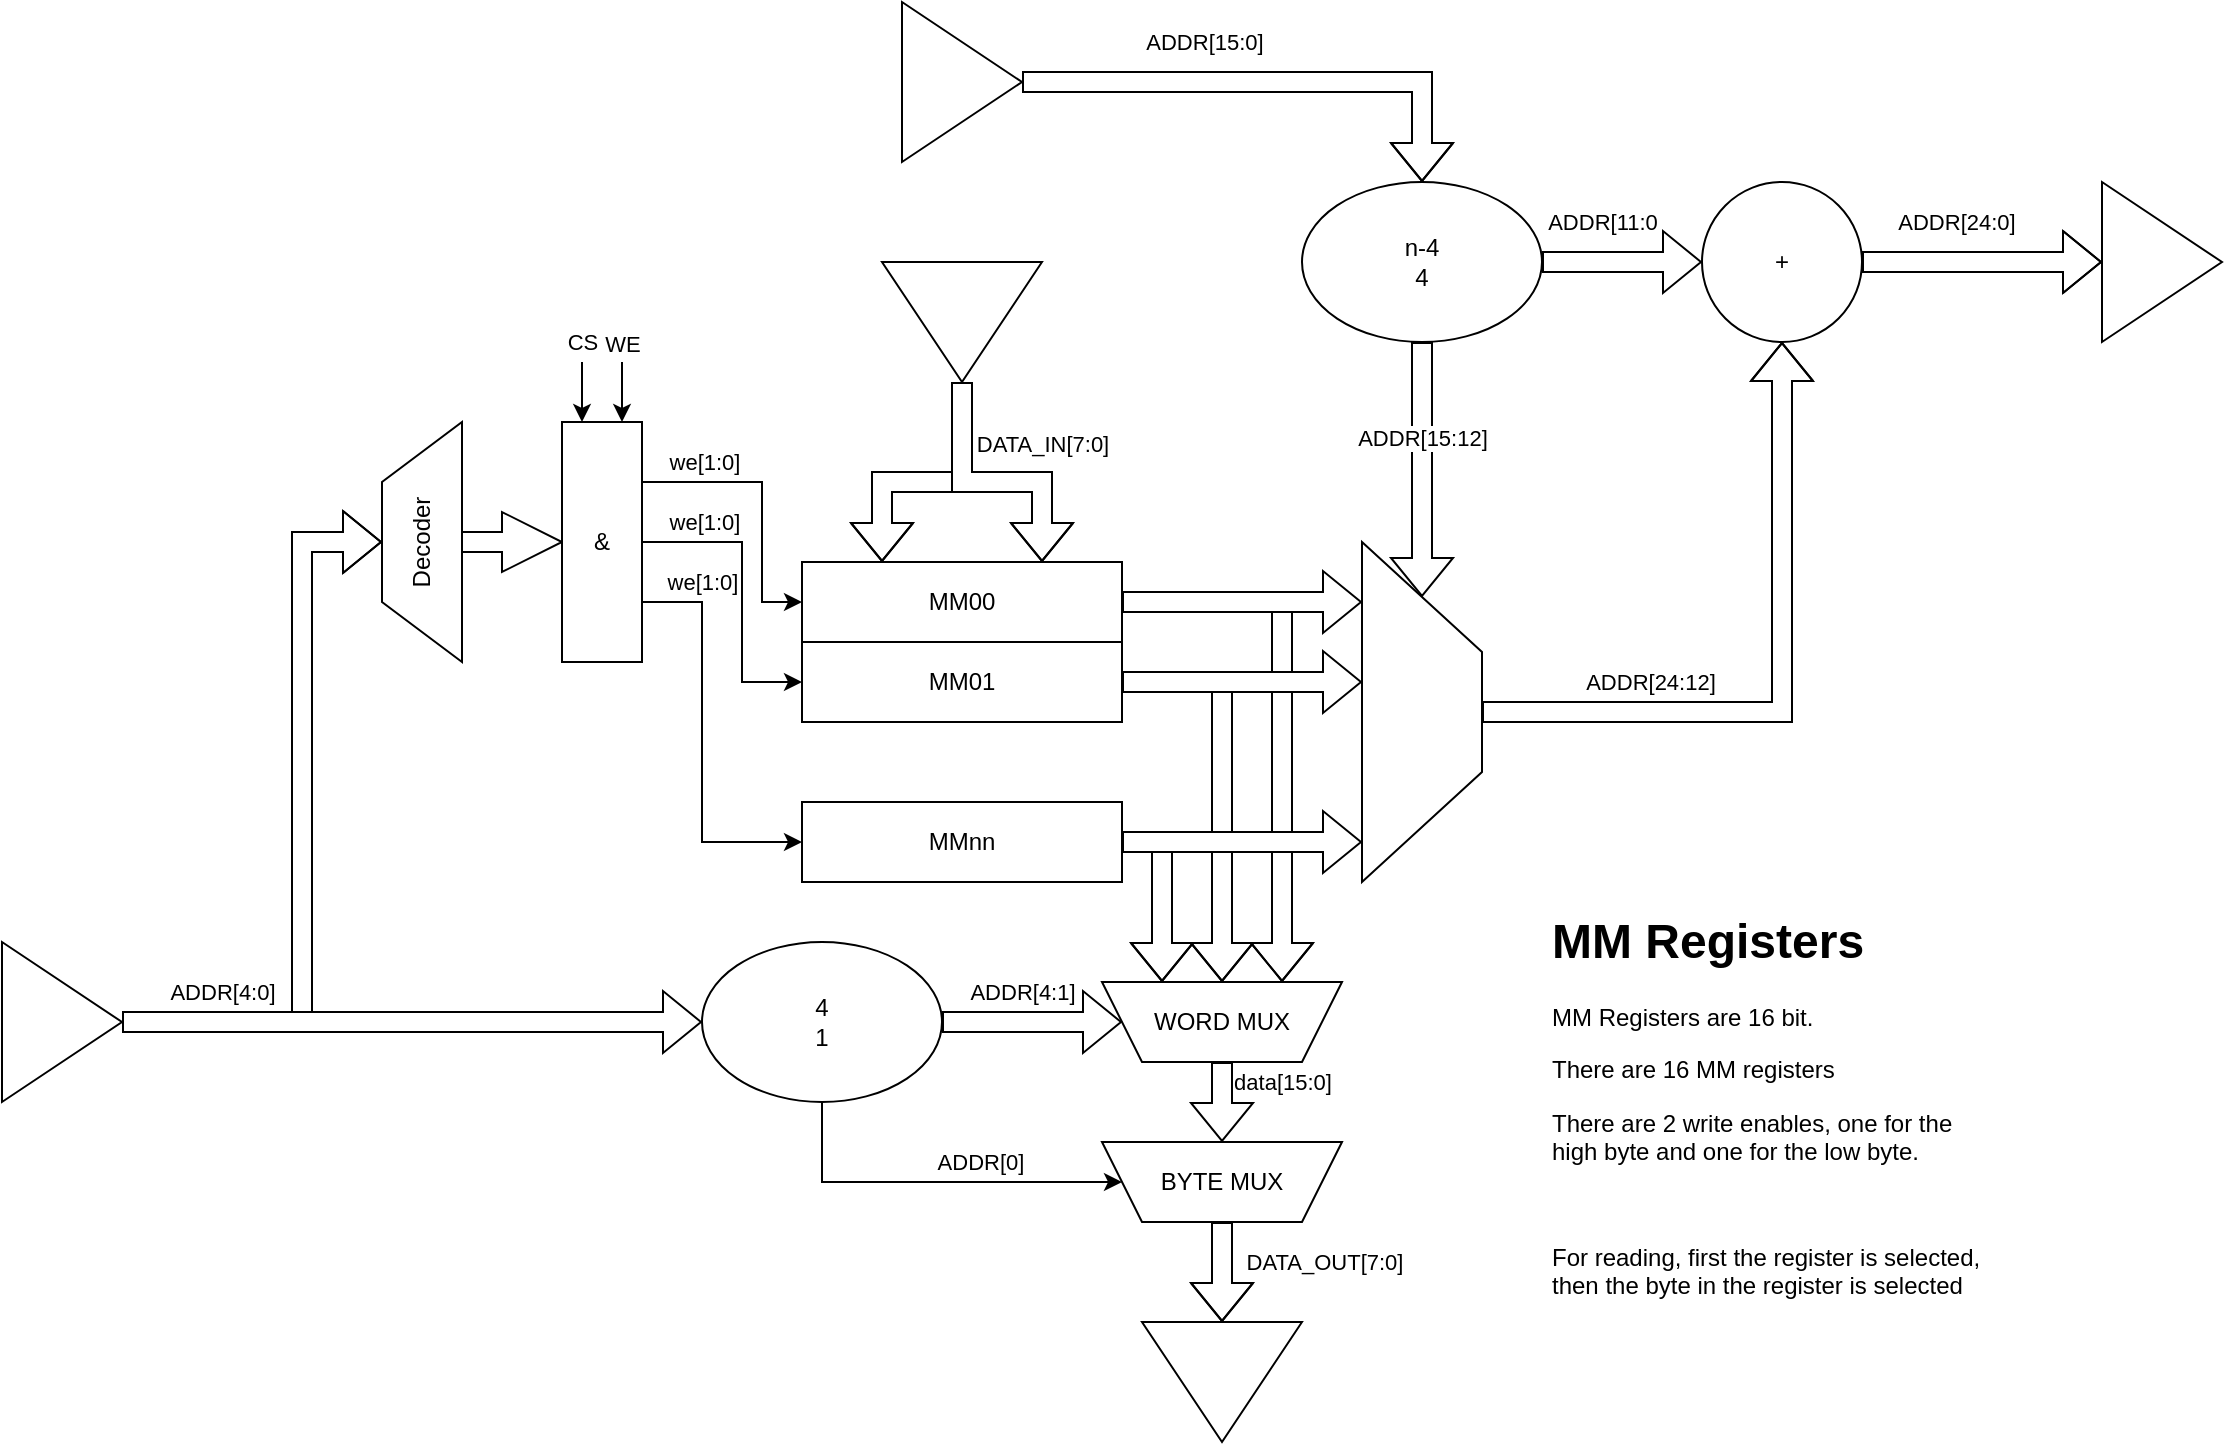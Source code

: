 <mxfile version="21.2.8" type="device">
  <diagram name="Page-1" id="GhyEJFUGB68-PMfAT87G">
    <mxGraphModel dx="2408" dy="1069" grid="1" gridSize="10" guides="1" tooltips="1" connect="1" arrows="1" fold="1" page="1" pageScale="1" pageWidth="850" pageHeight="1100" math="0" shadow="0">
      <root>
        <mxCell id="0" />
        <mxCell id="1" parent="0" />
        <mxCell id="NXSZnqqENL-7S4XXd65T-59" style="edgeStyle=orthogonalEdgeStyle;rounded=0;orthogonalLoop=1;jettySize=auto;html=1;exitX=1;exitY=0.5;exitDx=0;exitDy=0;entryX=0.25;entryY=1;entryDx=0;entryDy=0;shape=flexArrow;fillColor=none;" edge="1" parent="1" source="NXSZnqqENL-7S4XXd65T-1" target="NXSZnqqENL-7S4XXd65T-58">
          <mxGeometry relative="1" as="geometry" />
        </mxCell>
        <mxCell id="NXSZnqqENL-7S4XXd65T-1" value="MM00" style="rounded=0;whiteSpace=wrap;html=1;" vertex="1" parent="1">
          <mxGeometry x="240" y="400" width="160" height="40" as="geometry" />
        </mxCell>
        <mxCell id="NXSZnqqENL-7S4XXd65T-60" style="edgeStyle=orthogonalEdgeStyle;rounded=0;orthogonalLoop=1;jettySize=auto;html=1;entryX=0.5;entryY=1;entryDx=0;entryDy=0;shape=flexArrow;" edge="1" parent="1" source="NXSZnqqENL-7S4XXd65T-3" target="NXSZnqqENL-7S4XXd65T-58">
          <mxGeometry relative="1" as="geometry">
            <Array as="points">
              <mxPoint x="450" y="460" />
            </Array>
          </mxGeometry>
        </mxCell>
        <mxCell id="NXSZnqqENL-7S4XXd65T-3" value="MM01" style="rounded=0;whiteSpace=wrap;html=1;" vertex="1" parent="1">
          <mxGeometry x="240" y="440" width="160" height="40" as="geometry" />
        </mxCell>
        <mxCell id="NXSZnqqENL-7S4XXd65T-61" style="edgeStyle=orthogonalEdgeStyle;rounded=0;orthogonalLoop=1;jettySize=auto;html=1;entryX=0.75;entryY=1;entryDx=0;entryDy=0;shape=flexArrow;" edge="1" parent="1" source="NXSZnqqENL-7S4XXd65T-4" target="NXSZnqqENL-7S4XXd65T-58">
          <mxGeometry relative="1" as="geometry">
            <Array as="points">
              <mxPoint x="420" y="540" />
            </Array>
          </mxGeometry>
        </mxCell>
        <mxCell id="NXSZnqqENL-7S4XXd65T-4" value="MMnn" style="rounded=0;whiteSpace=wrap;html=1;" vertex="1" parent="1">
          <mxGeometry x="240" y="520" width="160" height="40" as="geometry" />
        </mxCell>
        <mxCell id="NXSZnqqENL-7S4XXd65T-15" value="" style="edgeStyle=orthogonalEdgeStyle;rounded=0;orthogonalLoop=1;jettySize=auto;html=1;shape=flexArrow;" edge="1" parent="1" source="NXSZnqqENL-7S4XXd65T-12" target="NXSZnqqENL-7S4XXd65T-14">
          <mxGeometry relative="1" as="geometry" />
        </mxCell>
        <mxCell id="NXSZnqqENL-7S4XXd65T-28" value="ADDR[15:0]" style="edgeLabel;html=1;align=center;verticalAlign=middle;resizable=0;points=[];" vertex="1" connectable="0" parent="NXSZnqqENL-7S4XXd65T-15">
          <mxGeometry x="-0.209" y="-1" relative="1" as="geometry">
            <mxPoint x="-8" y="-21" as="offset" />
          </mxGeometry>
        </mxCell>
        <mxCell id="NXSZnqqENL-7S4XXd65T-12" value="" style="triangle;whiteSpace=wrap;html=1;" vertex="1" parent="1">
          <mxGeometry x="290" y="120" width="60" height="80" as="geometry" />
        </mxCell>
        <mxCell id="NXSZnqqENL-7S4XXd65T-26" style="edgeStyle=orthogonalEdgeStyle;rounded=0;orthogonalLoop=1;jettySize=auto;html=1;entryX=0;entryY=0.5;entryDx=0;entryDy=0;shape=flexArrow;" edge="1" parent="1" source="NXSZnqqENL-7S4XXd65T-14" target="NXSZnqqENL-7S4XXd65T-35">
          <mxGeometry relative="1" as="geometry">
            <mxPoint x="585" y="345" as="targetPoint" />
            <Array as="points" />
          </mxGeometry>
        </mxCell>
        <mxCell id="NXSZnqqENL-7S4XXd65T-27" value="ADDR[15:12]" style="edgeLabel;html=1;align=center;verticalAlign=middle;resizable=0;points=[];" vertex="1" connectable="0" parent="NXSZnqqENL-7S4XXd65T-26">
          <mxGeometry x="-0.078" relative="1" as="geometry">
            <mxPoint y="-11" as="offset" />
          </mxGeometry>
        </mxCell>
        <mxCell id="NXSZnqqENL-7S4XXd65T-37" value="" style="edgeStyle=orthogonalEdgeStyle;rounded=0;orthogonalLoop=1;jettySize=auto;html=1;shape=flexArrow;" edge="1" parent="1" source="NXSZnqqENL-7S4XXd65T-14" target="NXSZnqqENL-7S4XXd65T-36">
          <mxGeometry relative="1" as="geometry" />
        </mxCell>
        <mxCell id="NXSZnqqENL-7S4XXd65T-38" value="ADDR[11:0" style="edgeLabel;html=1;align=center;verticalAlign=middle;resizable=0;points=[];" vertex="1" connectable="0" parent="NXSZnqqENL-7S4XXd65T-37">
          <mxGeometry x="0.193" y="4" relative="1" as="geometry">
            <mxPoint x="-18" y="-16" as="offset" />
          </mxGeometry>
        </mxCell>
        <mxCell id="NXSZnqqENL-7S4XXd65T-48" style="edgeStyle=orthogonalEdgeStyle;rounded=0;orthogonalLoop=1;jettySize=auto;html=1;entryX=0.5;entryY=0;entryDx=0;entryDy=0;shape=flexArrow;exitX=1;exitY=0.5;exitDx=0;exitDy=0;" edge="1" parent="1" source="NXSZnqqENL-7S4XXd65T-64" target="NXSZnqqENL-7S4XXd65T-47">
          <mxGeometry relative="1" as="geometry">
            <Array as="points">
              <mxPoint x="-10" y="630" />
              <mxPoint x="-10" y="390" />
            </Array>
          </mxGeometry>
        </mxCell>
        <mxCell id="NXSZnqqENL-7S4XXd65T-14" value="n-4&lt;br&gt;4" style="ellipse;whiteSpace=wrap;html=1;" vertex="1" parent="1">
          <mxGeometry x="490" y="210" width="120" height="80" as="geometry" />
        </mxCell>
        <mxCell id="NXSZnqqENL-7S4XXd65T-32" value="" style="shape=flexArrow;endArrow=classic;html=1;rounded=0;exitX=1;exitY=0.5;exitDx=0;exitDy=0;fillColor=default;" edge="1" parent="1" source="NXSZnqqENL-7S4XXd65T-1">
          <mxGeometry width="50" height="50" relative="1" as="geometry">
            <mxPoint x="480" y="430" as="sourcePoint" />
            <mxPoint x="520" y="420" as="targetPoint" />
          </mxGeometry>
        </mxCell>
        <mxCell id="NXSZnqqENL-7S4XXd65T-33" value="" style="shape=flexArrow;endArrow=classic;html=1;rounded=0;exitX=1;exitY=0.5;exitDx=0;exitDy=0;fillColor=default;" edge="1" parent="1" source="NXSZnqqENL-7S4XXd65T-3">
          <mxGeometry width="50" height="50" relative="1" as="geometry">
            <mxPoint x="480" y="430" as="sourcePoint" />
            <mxPoint x="520" y="460" as="targetPoint" />
          </mxGeometry>
        </mxCell>
        <mxCell id="NXSZnqqENL-7S4XXd65T-34" value="" style="shape=flexArrow;endArrow=classic;html=1;rounded=0;exitX=1;exitY=0.5;exitDx=0;exitDy=0;fillColor=default;" edge="1" parent="1" source="NXSZnqqENL-7S4XXd65T-4">
          <mxGeometry width="50" height="50" relative="1" as="geometry">
            <mxPoint x="480" y="430" as="sourcePoint" />
            <mxPoint x="520" y="540" as="targetPoint" />
          </mxGeometry>
        </mxCell>
        <mxCell id="NXSZnqqENL-7S4XXd65T-40" style="edgeStyle=orthogonalEdgeStyle;rounded=0;orthogonalLoop=1;jettySize=auto;html=1;entryX=0.5;entryY=1;entryDx=0;entryDy=0;shape=flexArrow;" edge="1" parent="1" source="NXSZnqqENL-7S4XXd65T-35" target="NXSZnqqENL-7S4XXd65T-36">
          <mxGeometry relative="1" as="geometry" />
        </mxCell>
        <mxCell id="NXSZnqqENL-7S4XXd65T-42" value="ADDR[24:12]" style="edgeLabel;html=1;align=center;verticalAlign=middle;resizable=0;points=[];" vertex="1" connectable="0" parent="NXSZnqqENL-7S4XXd65T-40">
          <mxGeometry x="-0.539" y="-2" relative="1" as="geometry">
            <mxPoint x="7" y="-17" as="offset" />
          </mxGeometry>
        </mxCell>
        <mxCell id="NXSZnqqENL-7S4XXd65T-35" value="" style="shape=trapezoid;perimeter=trapezoidPerimeter;whiteSpace=wrap;html=1;fixedSize=1;rotation=90;size=55;" vertex="1" parent="1">
          <mxGeometry x="465" y="445" width="170" height="60" as="geometry" />
        </mxCell>
        <mxCell id="NXSZnqqENL-7S4XXd65T-41" style="edgeStyle=orthogonalEdgeStyle;rounded=0;orthogonalLoop=1;jettySize=auto;html=1;shape=flexArrow;" edge="1" parent="1" source="NXSZnqqENL-7S4XXd65T-36">
          <mxGeometry relative="1" as="geometry">
            <mxPoint x="890" y="250" as="targetPoint" />
          </mxGeometry>
        </mxCell>
        <mxCell id="NXSZnqqENL-7S4XXd65T-43" value="ADDR[24:0]" style="edgeLabel;html=1;align=center;verticalAlign=middle;resizable=0;points=[];" vertex="1" connectable="0" parent="NXSZnqqENL-7S4XXd65T-41">
          <mxGeometry x="-0.316" relative="1" as="geometry">
            <mxPoint x="6" y="-20" as="offset" />
          </mxGeometry>
        </mxCell>
        <mxCell id="NXSZnqqENL-7S4XXd65T-36" value="+" style="ellipse;whiteSpace=wrap;html=1;aspect=fixed;" vertex="1" parent="1">
          <mxGeometry x="690" y="210" width="80" height="80" as="geometry" />
        </mxCell>
        <mxCell id="NXSZnqqENL-7S4XXd65T-45" value="" style="shape=flexArrow;endArrow=classic;html=1;rounded=0;entryX=0.25;entryY=0;entryDx=0;entryDy=0;" edge="1" parent="1" target="NXSZnqqENL-7S4XXd65T-1">
          <mxGeometry width="50" height="50" relative="1" as="geometry">
            <mxPoint x="320" y="320" as="sourcePoint" />
            <mxPoint x="310" y="320" as="targetPoint" />
            <Array as="points">
              <mxPoint x="320" y="360" />
              <mxPoint x="280" y="360" />
            </Array>
          </mxGeometry>
        </mxCell>
        <mxCell id="NXSZnqqENL-7S4XXd65T-50" style="edgeStyle=orthogonalEdgeStyle;rounded=0;orthogonalLoop=1;jettySize=auto;html=1;entryX=0;entryY=0.5;entryDx=0;entryDy=0;shape=arrow;" edge="1" parent="1" source="NXSZnqqENL-7S4XXd65T-47" target="NXSZnqqENL-7S4XXd65T-49">
          <mxGeometry relative="1" as="geometry" />
        </mxCell>
        <mxCell id="NXSZnqqENL-7S4XXd65T-47" value="Decoder" style="shape=trapezoid;perimeter=trapezoidPerimeter;whiteSpace=wrap;html=1;fixedSize=1;rotation=-90;size=30;" vertex="1" parent="1">
          <mxGeometry x="-10" y="370" width="120" height="40" as="geometry" />
        </mxCell>
        <mxCell id="NXSZnqqENL-7S4XXd65T-55" style="edgeStyle=orthogonalEdgeStyle;rounded=0;orthogonalLoop=1;jettySize=auto;html=1;exitX=1;exitY=0.25;exitDx=0;exitDy=0;entryX=0;entryY=0.5;entryDx=0;entryDy=0;" edge="1" parent="1" source="NXSZnqqENL-7S4XXd65T-49" target="NXSZnqqENL-7S4XXd65T-1">
          <mxGeometry relative="1" as="geometry">
            <Array as="points">
              <mxPoint x="220" y="360" />
              <mxPoint x="220" y="420" />
            </Array>
          </mxGeometry>
        </mxCell>
        <mxCell id="NXSZnqqENL-7S4XXd65T-81" value="we[1:0]" style="edgeLabel;html=1;align=center;verticalAlign=middle;resizable=0;points=[];" vertex="1" connectable="0" parent="NXSZnqqENL-7S4XXd65T-55">
          <mxGeometry x="-0.322" relative="1" as="geometry">
            <mxPoint x="-17" y="-10" as="offset" />
          </mxGeometry>
        </mxCell>
        <mxCell id="NXSZnqqENL-7S4XXd65T-56" style="edgeStyle=orthogonalEdgeStyle;rounded=0;orthogonalLoop=1;jettySize=auto;html=1;exitX=1;exitY=0.5;exitDx=0;exitDy=0;entryX=0;entryY=0.5;entryDx=0;entryDy=0;" edge="1" parent="1" source="NXSZnqqENL-7S4XXd65T-49" target="NXSZnqqENL-7S4XXd65T-3">
          <mxGeometry relative="1" as="geometry">
            <Array as="points">
              <mxPoint x="210" y="390" />
              <mxPoint x="210" y="460" />
            </Array>
          </mxGeometry>
        </mxCell>
        <mxCell id="NXSZnqqENL-7S4XXd65T-82" value="we[1:0]" style="edgeLabel;html=1;align=center;verticalAlign=middle;resizable=0;points=[];" vertex="1" connectable="0" parent="NXSZnqqENL-7S4XXd65T-56">
          <mxGeometry x="-0.7" relative="1" as="geometry">
            <mxPoint x="8" y="-10" as="offset" />
          </mxGeometry>
        </mxCell>
        <mxCell id="NXSZnqqENL-7S4XXd65T-57" style="edgeStyle=orthogonalEdgeStyle;rounded=0;orthogonalLoop=1;jettySize=auto;html=1;exitX=1;exitY=0.75;exitDx=0;exitDy=0;entryX=0;entryY=0.5;entryDx=0;entryDy=0;" edge="1" parent="1" source="NXSZnqqENL-7S4XXd65T-49" target="NXSZnqqENL-7S4XXd65T-4">
          <mxGeometry relative="1" as="geometry">
            <Array as="points">
              <mxPoint x="190" y="420" />
              <mxPoint x="190" y="540" />
            </Array>
          </mxGeometry>
        </mxCell>
        <mxCell id="NXSZnqqENL-7S4XXd65T-83" value="we[1:0]" style="edgeLabel;html=1;align=center;verticalAlign=middle;resizable=0;points=[];" vertex="1" connectable="0" parent="NXSZnqqENL-7S4XXd65T-57">
          <mxGeometry x="-0.789" y="1" relative="1" as="geometry">
            <mxPoint x="9" y="-9" as="offset" />
          </mxGeometry>
        </mxCell>
        <mxCell id="NXSZnqqENL-7S4XXd65T-49" value="&amp;amp;" style="rounded=0;whiteSpace=wrap;html=1;" vertex="1" parent="1">
          <mxGeometry x="120" y="330" width="40" height="120" as="geometry" />
        </mxCell>
        <mxCell id="NXSZnqqENL-7S4XXd65T-51" value="" style="endArrow=classic;html=1;rounded=0;entryX=0.25;entryY=0;entryDx=0;entryDy=0;" edge="1" parent="1" target="NXSZnqqENL-7S4XXd65T-49">
          <mxGeometry width="50" height="50" relative="1" as="geometry">
            <mxPoint x="130" y="300" as="sourcePoint" />
            <mxPoint x="210" y="310" as="targetPoint" />
          </mxGeometry>
        </mxCell>
        <mxCell id="NXSZnqqENL-7S4XXd65T-52" value="CS" style="edgeLabel;html=1;align=center;verticalAlign=middle;resizable=0;points=[];" vertex="1" connectable="0" parent="NXSZnqqENL-7S4XXd65T-51">
          <mxGeometry x="-0.766" relative="1" as="geometry">
            <mxPoint y="-14" as="offset" />
          </mxGeometry>
        </mxCell>
        <mxCell id="NXSZnqqENL-7S4XXd65T-53" value="" style="endArrow=classic;html=1;rounded=0;entryX=0.75;entryY=0;entryDx=0;entryDy=0;" edge="1" parent="1" target="NXSZnqqENL-7S4XXd65T-49">
          <mxGeometry width="50" height="50" relative="1" as="geometry">
            <mxPoint x="150" y="300" as="sourcePoint" />
            <mxPoint x="210" y="310" as="targetPoint" />
          </mxGeometry>
        </mxCell>
        <mxCell id="NXSZnqqENL-7S4XXd65T-54" value="WE" style="edgeLabel;html=1;align=center;verticalAlign=middle;resizable=0;points=[];" vertex="1" connectable="0" parent="NXSZnqqENL-7S4XXd65T-53">
          <mxGeometry x="-0.714" relative="1" as="geometry">
            <mxPoint y="-14" as="offset" />
          </mxGeometry>
        </mxCell>
        <mxCell id="NXSZnqqENL-7S4XXd65T-63" value="" style="edgeStyle=orthogonalEdgeStyle;rounded=0;orthogonalLoop=1;jettySize=auto;html=1;shape=flexArrow;" edge="1" parent="1" source="NXSZnqqENL-7S4XXd65T-58" target="NXSZnqqENL-7S4XXd65T-62">
          <mxGeometry relative="1" as="geometry" />
        </mxCell>
        <mxCell id="NXSZnqqENL-7S4XXd65T-71" value="data[15:0]" style="edgeLabel;html=1;align=center;verticalAlign=middle;resizable=0;points=[];labelBackgroundColor=none;" vertex="1" connectable="0" parent="NXSZnqqENL-7S4XXd65T-63">
          <mxGeometry x="-0.258" y="-1" relative="1" as="geometry">
            <mxPoint x="31" y="-5" as="offset" />
          </mxGeometry>
        </mxCell>
        <mxCell id="NXSZnqqENL-7S4XXd65T-58" value="" style="shape=trapezoid;perimeter=trapezoidPerimeter;fixedSize=1;size=20;rotation=-180;html=1;whiteSpace=wrap;horizontal=1;" vertex="1" parent="1">
          <mxGeometry x="390" y="610" width="120" height="40" as="geometry" />
        </mxCell>
        <mxCell id="NXSZnqqENL-7S4XXd65T-72" style="edgeStyle=orthogonalEdgeStyle;rounded=0;orthogonalLoop=1;jettySize=auto;html=1;exitX=0.5;exitY=0;exitDx=0;exitDy=0;shape=flexArrow;" edge="1" parent="1" source="NXSZnqqENL-7S4XXd65T-62">
          <mxGeometry relative="1" as="geometry">
            <mxPoint x="450" y="780" as="targetPoint" />
          </mxGeometry>
        </mxCell>
        <mxCell id="NXSZnqqENL-7S4XXd65T-73" value="DATA_OUT[7:0]" style="edgeLabel;html=1;align=center;verticalAlign=middle;resizable=0;points=[];" vertex="1" connectable="0" parent="NXSZnqqENL-7S4XXd65T-72">
          <mxGeometry x="0.331" y="-2" relative="1" as="geometry">
            <mxPoint x="52" y="-13" as="offset" />
          </mxGeometry>
        </mxCell>
        <mxCell id="NXSZnqqENL-7S4XXd65T-62" value="" style="shape=trapezoid;perimeter=trapezoidPerimeter;whiteSpace=wrap;html=1;fixedSize=1;size=20;rotation=-180;" vertex="1" parent="1">
          <mxGeometry x="390" y="690" width="120" height="40" as="geometry" />
        </mxCell>
        <mxCell id="NXSZnqqENL-7S4XXd65T-66" style="edgeStyle=orthogonalEdgeStyle;rounded=0;orthogonalLoop=1;jettySize=auto;html=1;entryX=1;entryY=0.5;entryDx=0;entryDy=0;exitX=1;exitY=0.5;exitDx=0;exitDy=0;" edge="1" parent="1" source="NXSZnqqENL-7S4XXd65T-77" target="NXSZnqqENL-7S4XXd65T-62">
          <mxGeometry relative="1" as="geometry">
            <Array as="points">
              <mxPoint x="250" y="630" />
              <mxPoint x="250" y="710" />
            </Array>
          </mxGeometry>
        </mxCell>
        <mxCell id="NXSZnqqENL-7S4XXd65T-68" value="ADDR[0]" style="edgeLabel;html=1;align=center;verticalAlign=middle;resizable=0;points=[];" vertex="1" connectable="0" parent="NXSZnqqENL-7S4XXd65T-66">
          <mxGeometry x="0.49" relative="1" as="geometry">
            <mxPoint x="3" y="-10" as="offset" />
          </mxGeometry>
        </mxCell>
        <mxCell id="NXSZnqqENL-7S4XXd65T-64" value="" style="triangle;whiteSpace=wrap;html=1;" vertex="1" parent="1">
          <mxGeometry x="-160" y="590" width="60" height="80" as="geometry" />
        </mxCell>
        <mxCell id="NXSZnqqENL-7S4XXd65T-65" style="edgeStyle=orthogonalEdgeStyle;rounded=0;orthogonalLoop=1;jettySize=auto;html=1;shape=flexArrow;fillColor=default;entryX=0;entryY=0.5;entryDx=0;entryDy=0;" edge="1" parent="1" source="NXSZnqqENL-7S4XXd65T-64" target="NXSZnqqENL-7S4XXd65T-77">
          <mxGeometry relative="1" as="geometry">
            <mxPoint x="200" y="630" as="targetPoint" />
          </mxGeometry>
        </mxCell>
        <mxCell id="NXSZnqqENL-7S4XXd65T-67" value="ADDR[4:0]" style="edgeLabel;html=1;align=center;verticalAlign=middle;resizable=0;points=[];labelBackgroundColor=none;" vertex="1" connectable="0" parent="NXSZnqqENL-7S4XXd65T-65">
          <mxGeometry x="0.139" relative="1" as="geometry">
            <mxPoint x="-115" y="-15" as="offset" />
          </mxGeometry>
        </mxCell>
        <mxCell id="NXSZnqqENL-7S4XXd65T-69" value="WORD MUX" style="text;html=1;strokeColor=none;fillColor=none;align=center;verticalAlign=middle;whiteSpace=wrap;rounded=0;" vertex="1" parent="1">
          <mxGeometry x="410" y="615" width="80" height="30" as="geometry" />
        </mxCell>
        <mxCell id="NXSZnqqENL-7S4XXd65T-70" value="BYTE MUX" style="text;html=1;strokeColor=none;fillColor=none;align=center;verticalAlign=middle;whiteSpace=wrap;rounded=0;" vertex="1" parent="1">
          <mxGeometry x="410" y="695" width="80" height="30" as="geometry" />
        </mxCell>
        <mxCell id="NXSZnqqENL-7S4XXd65T-74" value="" style="shape=flexArrow;endArrow=classic;html=1;rounded=0;entryX=0.75;entryY=0;entryDx=0;entryDy=0;fillColor=default;" edge="1" parent="1" target="NXSZnqqENL-7S4XXd65T-1">
          <mxGeometry width="50" height="50" relative="1" as="geometry">
            <mxPoint x="320" y="310" as="sourcePoint" />
            <mxPoint x="340" y="380" as="targetPoint" />
            <Array as="points">
              <mxPoint x="320" y="360" />
              <mxPoint x="360" y="360" />
            </Array>
          </mxGeometry>
        </mxCell>
        <mxCell id="NXSZnqqENL-7S4XXd65T-75" value="DATA_IN[7:0]" style="edgeLabel;html=1;align=center;verticalAlign=middle;resizable=0;points=[];" vertex="1" connectable="0" parent="NXSZnqqENL-7S4XXd65T-74">
          <mxGeometry x="-0.502" y="-1" relative="1" as="geometry">
            <mxPoint x="41" y="-2" as="offset" />
          </mxGeometry>
        </mxCell>
        <mxCell id="NXSZnqqENL-7S4XXd65T-77" value="4&lt;br&gt;1" style="ellipse;whiteSpace=wrap;html=1;" vertex="1" parent="1">
          <mxGeometry x="190" y="590" width="120" height="80" as="geometry" />
        </mxCell>
        <mxCell id="NXSZnqqENL-7S4XXd65T-78" style="edgeStyle=orthogonalEdgeStyle;rounded=0;orthogonalLoop=1;jettySize=auto;html=1;entryX=1;entryY=0.5;entryDx=0;entryDy=0;shape=flexArrow;fillColor=default;" edge="1" parent="1" source="NXSZnqqENL-7S4XXd65T-77" target="NXSZnqqENL-7S4XXd65T-58">
          <mxGeometry relative="1" as="geometry" />
        </mxCell>
        <mxCell id="NXSZnqqENL-7S4XXd65T-79" value="ADDR[4:1]" style="edgeLabel;html=1;align=center;verticalAlign=middle;resizable=0;points=[];" vertex="1" connectable="0" parent="NXSZnqqENL-7S4XXd65T-78">
          <mxGeometry x="0.125" relative="1" as="geometry">
            <mxPoint x="-11" y="-15" as="offset" />
          </mxGeometry>
        </mxCell>
        <mxCell id="NXSZnqqENL-7S4XXd65T-85" value="&lt;h1&gt;MM Registers&lt;/h1&gt;&lt;p&gt;MM Registers are 16 bit.&lt;/p&gt;&lt;p&gt;There are 16 MM registers&lt;/p&gt;&lt;p&gt;There are 2 write enables, one for the high byte and one for the low byte.&lt;/p&gt;&lt;p&gt;&lt;br&gt;&lt;/p&gt;&lt;p&gt;For reading, first the register is selected, then the byte in the register is selected&lt;/p&gt;" style="text;html=1;strokeColor=none;fillColor=none;spacing=5;spacingTop=-20;whiteSpace=wrap;overflow=hidden;rounded=0;" vertex="1" parent="1">
          <mxGeometry x="610" y="570" width="230" height="210" as="geometry" />
        </mxCell>
        <mxCell id="NXSZnqqENL-7S4XXd65T-86" value="" style="triangle;whiteSpace=wrap;html=1;rotation=90;" vertex="1" parent="1">
          <mxGeometry x="290" y="240" width="60" height="80" as="geometry" />
        </mxCell>
        <mxCell id="NXSZnqqENL-7S4XXd65T-87" value="" style="triangle;whiteSpace=wrap;html=1;rotation=90;" vertex="1" parent="1">
          <mxGeometry x="420" y="770" width="60" height="80" as="geometry" />
        </mxCell>
        <mxCell id="NXSZnqqENL-7S4XXd65T-88" value="" style="triangle;whiteSpace=wrap;html=1;" vertex="1" parent="1">
          <mxGeometry x="890" y="210" width="60" height="80" as="geometry" />
        </mxCell>
      </root>
    </mxGraphModel>
  </diagram>
</mxfile>
